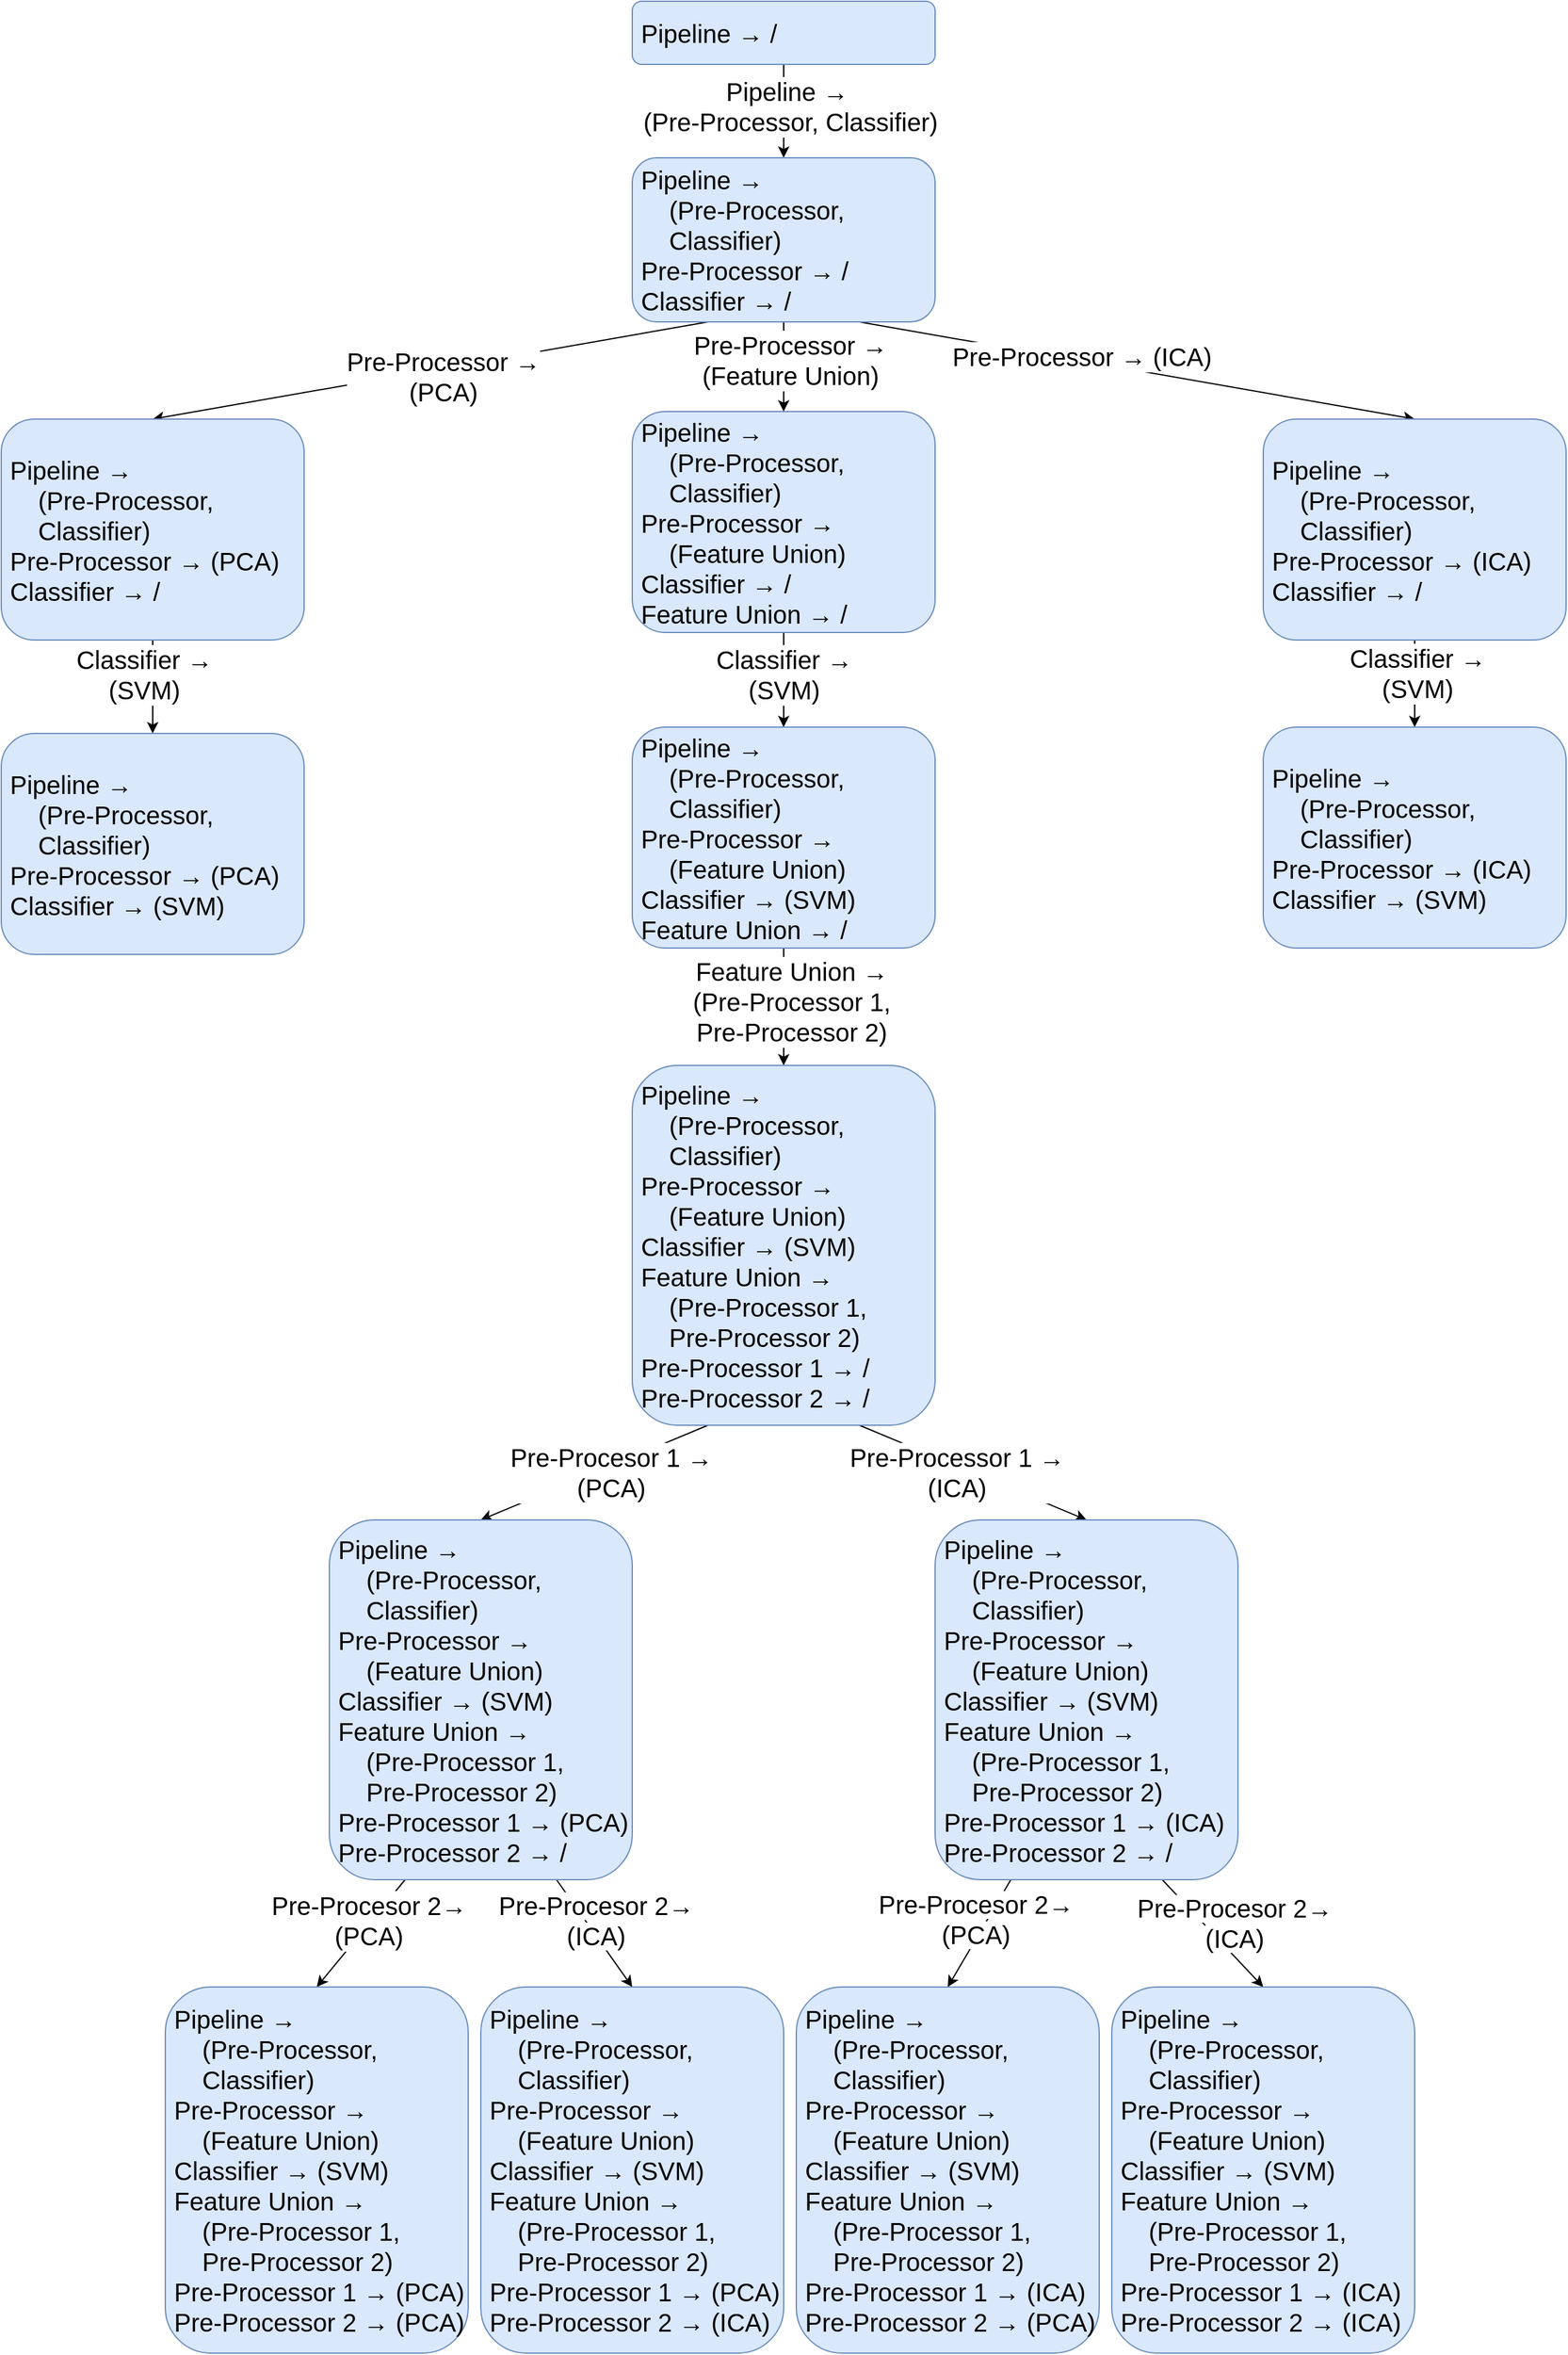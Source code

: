 <mxfile version="12.9.9" type="device"><diagram id="53vPFdMtruMUiLtOw7fG" name="Page-1"><mxGraphModel dx="2300" dy="2539" grid="1" gridSize="10" guides="1" tooltips="1" connect="1" arrows="1" fold="1" page="1" pageScale="1" pageWidth="827" pageHeight="1169" math="0" shadow="0"><root><mxCell id="0"/><mxCell id="1" parent="0"/><mxCell id="TK3moTViW3JXPIHCLpoU-4" style="edgeStyle=orthogonalEdgeStyle;rounded=0;orthogonalLoop=1;jettySize=auto;html=1;exitX=0.5;exitY=1;exitDx=0;exitDy=0;entryX=0.5;entryY=0;entryDx=0;entryDy=0;fontSize=20;" parent="1" source="TK3moTViW3JXPIHCLpoU-1" target="TK3moTViW3JXPIHCLpoU-3" edge="1"><mxGeometry relative="1" as="geometry"/></mxCell><mxCell id="TK3moTViW3JXPIHCLpoU-5" value="Pipeline&amp;nbsp;→&amp;nbsp;&lt;br style=&quot;font-size: 20px&quot;&gt;(Pre-Processor, Classifier)" style="text;html=1;align=center;verticalAlign=middle;resizable=0;points=[];labelBackgroundColor=#ffffff;fontSize=20;" parent="TK3moTViW3JXPIHCLpoU-4" vertex="1" connectable="0"><mxGeometry x="-0.218" y="-1" relative="1" as="geometry"><mxPoint x="6" y="3.33" as="offset"/></mxGeometry></mxCell><mxCell id="TK3moTViW3JXPIHCLpoU-1" value="Pipeline&amp;nbsp;→ /" style="rounded=1;whiteSpace=wrap;html=1;align=left;spacingLeft=5;fillColor=#dae8fc;strokeColor=#6c8ebf;fontSize=20;" parent="1" vertex="1"><mxGeometry x="720" y="-694" width="240" height="50" as="geometry"/></mxCell><mxCell id="TK3moTViW3JXPIHCLpoU-10" style="rounded=0;orthogonalLoop=1;jettySize=auto;html=1;exitX=0.75;exitY=1;exitDx=0;exitDy=0;entryX=0.5;entryY=0;entryDx=0;entryDy=0;fontSize=20;" parent="1" source="TK3moTViW3JXPIHCLpoU-3" target="TK3moTViW3JXPIHCLpoU-8" edge="1"><mxGeometry relative="1" as="geometry"/></mxCell><mxCell id="TK3moTViW3JXPIHCLpoU-13" value="Pre-Processor&amp;nbsp;→ (ICA)" style="text;html=1;align=center;verticalAlign=middle;resizable=0;points=[];labelBackgroundColor=#ffffff;fontSize=20;" parent="TK3moTViW3JXPIHCLpoU-10" vertex="1" connectable="0"><mxGeometry x="-0.205" y="4" relative="1" as="geometry"><mxPoint as="offset"/></mxGeometry></mxCell><mxCell id="TK3moTViW3JXPIHCLpoU-11" style="edgeStyle=none;rounded=0;orthogonalLoop=1;jettySize=auto;html=1;entryX=0.5;entryY=0;entryDx=0;entryDy=0;exitX=0.25;exitY=1;exitDx=0;exitDy=0;fontSize=20;" parent="1" source="TK3moTViW3JXPIHCLpoU-3" target="TK3moTViW3JXPIHCLpoU-7" edge="1"><mxGeometry relative="1" as="geometry"><mxPoint x="530" y="470" as="sourcePoint"/></mxGeometry></mxCell><mxCell id="TK3moTViW3JXPIHCLpoU-15" value="Pre-Processor&amp;nbsp;→&lt;br style=&quot;font-size: 20px;&quot;&gt;(PCA)" style="text;html=1;align=center;verticalAlign=middle;resizable=0;points=[];labelBackgroundColor=#ffffff;fontSize=20;" parent="TK3moTViW3JXPIHCLpoU-11" vertex="1" connectable="0"><mxGeometry x="-0.269" relative="1" as="geometry"><mxPoint x="-48.7" y="14.34" as="offset"/></mxGeometry></mxCell><mxCell id="TK3moTViW3JXPIHCLpoU-12" style="edgeStyle=none;rounded=0;orthogonalLoop=1;jettySize=auto;html=1;exitX=0.5;exitY=1;exitDx=0;exitDy=0;entryX=0.5;entryY=0;entryDx=0;entryDy=0;fontSize=20;" parent="1" source="TK3moTViW3JXPIHCLpoU-3" target="TK3moTViW3JXPIHCLpoU-9" edge="1"><mxGeometry relative="1" as="geometry"/></mxCell><mxCell id="TK3moTViW3JXPIHCLpoU-14" value="Pre-Processor&amp;nbsp;→&lt;br style=&quot;font-size: 20px;&quot;&gt;(Feature Union)" style="text;html=1;align=center;verticalAlign=middle;resizable=0;points=[];labelBackgroundColor=#ffffff;fontSize=20;" parent="TK3moTViW3JXPIHCLpoU-12" vertex="1" connectable="0"><mxGeometry x="-0.155" relative="1" as="geometry"><mxPoint x="5" as="offset"/></mxGeometry></mxCell><mxCell id="TK3moTViW3JXPIHCLpoU-3" value="Pipeline&amp;nbsp;→&lt;br&gt;&amp;nbsp; &amp;nbsp; (Pre-Processor,&lt;br&gt;&amp;nbsp; &amp;nbsp; Classifier)&lt;br style=&quot;font-size: 20px&quot;&gt;Pre-Processor → /&lt;br style=&quot;font-size: 20px&quot;&gt;Classifier&amp;nbsp;→ /" style="rounded=1;whiteSpace=wrap;html=1;align=left;spacingLeft=5;fillColor=#dae8fc;strokeColor=#6c8ebf;fontSize=20;" parent="1" vertex="1"><mxGeometry x="720" y="-570" width="240" height="130" as="geometry"/></mxCell><mxCell id="TK3moTViW3JXPIHCLpoU-32" style="edgeStyle=none;rounded=0;orthogonalLoop=1;jettySize=auto;html=1;exitX=0.5;exitY=1;exitDx=0;exitDy=0;entryX=0.5;entryY=0;entryDx=0;entryDy=0;fontSize=20;" parent="1" source="TK3moTViW3JXPIHCLpoU-7" target="TK3moTViW3JXPIHCLpoU-27" edge="1"><mxGeometry relative="1" as="geometry"/></mxCell><mxCell id="TK3moTViW3JXPIHCLpoU-37" value="Classifier&amp;nbsp;→&lt;br style=&quot;font-size: 20px;&quot;&gt;(SVM)" style="text;html=1;align=center;verticalAlign=middle;resizable=0;points=[];labelBackgroundColor=#ffffff;fontSize=20;" parent="TK3moTViW3JXPIHCLpoU-32" vertex="1" connectable="0"><mxGeometry x="-0.314" y="5" relative="1" as="geometry"><mxPoint x="-11.76" y="1.66" as="offset"/></mxGeometry></mxCell><mxCell id="TK3moTViW3JXPIHCLpoU-7" value="Pipeline&amp;nbsp;→&lt;br&gt;&amp;nbsp; &amp;nbsp; (Pre-Processor,&lt;br&gt;&amp;nbsp; &amp;nbsp; Classifier)&lt;br&gt;Pre-Processor → (PCA)&lt;br&gt;Classifier&amp;nbsp;→ /" style="rounded=1;whiteSpace=wrap;html=1;align=left;spacingLeft=5;fillColor=#dae8fc;strokeColor=#6c8ebf;fontSize=20;" parent="1" vertex="1"><mxGeometry x="220" y="-363" width="240" height="175" as="geometry"/></mxCell><mxCell id="TK3moTViW3JXPIHCLpoU-19" style="edgeStyle=none;rounded=0;orthogonalLoop=1;jettySize=auto;html=1;exitX=0.5;exitY=1;exitDx=0;exitDy=0;entryX=0.5;entryY=0;entryDx=0;entryDy=0;fontSize=20;" parent="1" source="TK3moTViW3JXPIHCLpoU-8" target="TK3moTViW3JXPIHCLpoU-17" edge="1"><mxGeometry relative="1" as="geometry"/></mxCell><mxCell id="TK3moTViW3JXPIHCLpoU-22" value="Classifier&amp;nbsp;→&lt;br style=&quot;font-size: 20px;&quot;&gt;(SVM)" style="text;html=1;align=center;verticalAlign=middle;resizable=0;points=[];labelBackgroundColor=#ffffff;fontSize=20;" parent="TK3moTViW3JXPIHCLpoU-19" vertex="1" connectable="0"><mxGeometry x="-0.256" y="2" relative="1" as="geometry"><mxPoint as="offset"/></mxGeometry></mxCell><mxCell id="TK3moTViW3JXPIHCLpoU-8" value="Pipeline&amp;nbsp;→&lt;br&gt;&amp;nbsp; &amp;nbsp; (Pre-Processor,&lt;br&gt;&amp;nbsp; &amp;nbsp; Classifier)&lt;br&gt;Pre-Processor → (ICA)&lt;br&gt;Classifier&amp;nbsp;→ /" style="rounded=1;whiteSpace=wrap;html=1;align=left;spacingLeft=5;fillColor=#dae8fc;strokeColor=#6c8ebf;fontSize=20;" parent="1" vertex="1"><mxGeometry x="1220" y="-363" width="240" height="175" as="geometry"/></mxCell><mxCell id="TK3moTViW3JXPIHCLpoU-30" style="edgeStyle=none;rounded=0;orthogonalLoop=1;jettySize=auto;html=1;exitX=0.5;exitY=1;exitDx=0;exitDy=0;entryX=0.5;entryY=0;entryDx=0;entryDy=0;fontSize=20;" parent="1" source="TK3moTViW3JXPIHCLpoU-9" target="TK3moTViW3JXPIHCLpoU-25" edge="1"><mxGeometry relative="1" as="geometry"/></mxCell><mxCell id="TK3moTViW3JXPIHCLpoU-34" value="Classifier&amp;nbsp;→&lt;br style=&quot;font-size: 20px;&quot;&gt;(SVM)" style="text;html=1;align=center;verticalAlign=middle;resizable=0;points=[];labelBackgroundColor=#ffffff;fontSize=20;" parent="TK3moTViW3JXPIHCLpoU-30" vertex="1" connectable="0"><mxGeometry x="-0.405" relative="1" as="geometry"><mxPoint y="10.29" as="offset"/></mxGeometry></mxCell><mxCell id="TK3moTViW3JXPIHCLpoU-9" value="Pipeline&amp;nbsp;→ &lt;br&gt;&amp;nbsp; &amp;nbsp; (Pre-Processor,&lt;br&gt;&amp;nbsp; &amp;nbsp; Classifier)&lt;br style=&quot;font-size: 20px&quot;&gt;Pre-Processor →&lt;br&gt;&amp;nbsp; &amp;nbsp; (Feature Union)&lt;br style=&quot;font-size: 20px&quot;&gt;Classifier&amp;nbsp;→ /&lt;br style=&quot;font-size: 20px&quot;&gt;Feature Union&amp;nbsp;→ /" style="rounded=1;whiteSpace=wrap;html=1;align=left;spacingLeft=5;fillColor=#dae8fc;strokeColor=#6c8ebf;fontSize=20;" parent="1" vertex="1"><mxGeometry x="720" y="-369" width="240" height="175" as="geometry"/></mxCell><mxCell id="TK3moTViW3JXPIHCLpoU-17" value="Pipeline&amp;nbsp;→&lt;br&gt;&amp;nbsp; &amp;nbsp; (Pre-Processor,&lt;br&gt;&amp;nbsp; &amp;nbsp; Classifier)&lt;br&gt;Pre-Processor → (ICA)&lt;br&gt;Classifier&amp;nbsp;→ (SVM)" style="rounded=1;whiteSpace=wrap;html=1;align=left;spacingLeft=5;fillColor=#dae8fc;strokeColor=#6c8ebf;fontSize=20;" parent="1" vertex="1"><mxGeometry x="1220" y="-119" width="240" height="175" as="geometry"/></mxCell><mxCell id="TK3moTViW3JXPIHCLpoU-41" style="edgeStyle=none;rounded=0;orthogonalLoop=1;jettySize=auto;html=1;exitX=0.5;exitY=1;exitDx=0;exitDy=0;entryX=0.5;entryY=0;entryDx=0;entryDy=0;fontSize=20;" parent="1" source="TK3moTViW3JXPIHCLpoU-25" target="TK3moTViW3JXPIHCLpoU-38" edge="1"><mxGeometry relative="1" as="geometry"><mxPoint x="715" y="100" as="sourcePoint"/></mxGeometry></mxCell><mxCell id="TK3moTViW3JXPIHCLpoU-43" value="Feature Union&amp;nbsp;→&lt;br style=&quot;font-size: 20px&quot;&gt;(Pre-Processor 1,&lt;br style=&quot;font-size: 20px&quot;&gt;Pre-Processor 2)" style="text;html=1;align=center;verticalAlign=middle;resizable=0;points=[];labelBackgroundColor=#ffffff;fontSize=20;" parent="TK3moTViW3JXPIHCLpoU-41" vertex="1" connectable="0"><mxGeometry x="-0.663" y="2" relative="1" as="geometry"><mxPoint x="3.5" y="26.67" as="offset"/></mxGeometry></mxCell><mxCell id="TK3moTViW3JXPIHCLpoU-25" value="Pipeline&amp;nbsp;→&lt;br&gt;&amp;nbsp; &amp;nbsp; (Pre-Processor,&lt;br&gt;&amp;nbsp; &amp;nbsp; Classifier)&lt;br style=&quot;font-size: 20px&quot;&gt;Pre-Processor →&lt;br&gt;&amp;nbsp; &amp;nbsp; (Feature Union)&lt;br style=&quot;font-size: 20px&quot;&gt;Classifier&amp;nbsp;→ (SVM)&lt;br style=&quot;font-size: 20px&quot;&gt;Feature Union&amp;nbsp;→ /" style="rounded=1;whiteSpace=wrap;html=1;align=left;spacingLeft=5;fillColor=#dae8fc;strokeColor=#6c8ebf;fontSize=20;" parent="1" vertex="1"><mxGeometry x="720" y="-119" width="240" height="175" as="geometry"/></mxCell><mxCell id="TK3moTViW3JXPIHCLpoU-27" value="Pipeline&amp;nbsp;→&lt;br&gt;&amp;nbsp; &amp;nbsp; (Pre-Processor,&lt;br&gt;&amp;nbsp; &amp;nbsp; Classifier)&lt;br&gt;Pre-Processor → (PCA)&lt;br&gt;Classifier&amp;nbsp;→ (SVM)" style="rounded=1;whiteSpace=wrap;html=1;align=left;spacingLeft=5;fillColor=#dae8fc;strokeColor=#6c8ebf;fontSize=20;" parent="1" vertex="1"><mxGeometry x="220" y="-114" width="240" height="175" as="geometry"/></mxCell><mxCell id="TK3moTViW3JXPIHCLpoU-51" style="edgeStyle=none;rounded=0;orthogonalLoop=1;jettySize=auto;html=1;exitX=0.25;exitY=1;exitDx=0;exitDy=0;entryX=0.5;entryY=0;entryDx=0;entryDy=0;fontSize=20;" parent="1" source="TK3moTViW3JXPIHCLpoU-38" target="TK3moTViW3JXPIHCLpoU-45" edge="1"><mxGeometry relative="1" as="geometry"><mxPoint x="780" y="583.3" as="sourcePoint"/></mxGeometry></mxCell><mxCell id="TK3moTViW3JXPIHCLpoU-55" value="Pre-Procesor 1 →&lt;br style=&quot;font-size: 20px&quot;&gt;(PCA)" style="text;html=1;align=center;verticalAlign=middle;resizable=0;points=[];labelBackgroundColor=#ffffff;fontSize=20;" parent="TK3moTViW3JXPIHCLpoU-51" vertex="1" connectable="0"><mxGeometry x="-0.251" y="-1" relative="1" as="geometry"><mxPoint x="-9.15" y="9.37" as="offset"/></mxGeometry></mxCell><mxCell id="TK3moTViW3JXPIHCLpoU-52" style="edgeStyle=none;rounded=0;orthogonalLoop=1;jettySize=auto;html=1;exitX=0.75;exitY=1;exitDx=0;exitDy=0;entryX=0.5;entryY=0;entryDx=0;entryDy=0;fontSize=20;" parent="1" source="TK3moTViW3JXPIHCLpoU-38" target="TK3moTViW3JXPIHCLpoU-46" edge="1"><mxGeometry relative="1" as="geometry"><mxPoint x="900" y="583.3" as="sourcePoint"/></mxGeometry></mxCell><mxCell id="TK3moTViW3JXPIHCLpoU-56" value="Pre-Processor 1 →&lt;br style=&quot;font-size: 20px&quot;&gt;(ICA)" style="text;html=1;align=center;verticalAlign=middle;resizable=0;points=[];labelBackgroundColor=#ffffff;fontSize=20;" parent="TK3moTViW3JXPIHCLpoU-52" vertex="1" connectable="0"><mxGeometry x="-0.248" y="3" relative="1" as="geometry"><mxPoint x="8.13" y="11.09" as="offset"/></mxGeometry></mxCell><mxCell id="TK3moTViW3JXPIHCLpoU-38" value="Pipeline&amp;nbsp;→&lt;br&gt;&amp;nbsp; &amp;nbsp; (Pre-Processor,&lt;br&gt;&amp;nbsp; &amp;nbsp; Classifier)&lt;br style=&quot;font-size: 20px&quot;&gt;Pre-Processor →&lt;br&gt;&amp;nbsp; &amp;nbsp; (Feature Union)&lt;br style=&quot;font-size: 20px&quot;&gt;Classifier&amp;nbsp;→ (SVM)&lt;br style=&quot;font-size: 20px&quot;&gt;Feature Union →&lt;br&gt;&amp;nbsp; &amp;nbsp; (Pre-Processor 1,&lt;br&gt;&amp;nbsp; &amp;nbsp; Pre-Processor 2)&lt;br style=&quot;font-size: 20px&quot;&gt;Pre-Processor 1 → /&lt;br style=&quot;font-size: 20px&quot;&gt;Pre-Processor 2 → /" style="rounded=1;whiteSpace=wrap;html=1;align=left;spacingLeft=5;fillColor=#dae8fc;strokeColor=#6c8ebf;fontSize=20;" parent="1" vertex="1"><mxGeometry x="720" y="149" width="240" height="285" as="geometry"/></mxCell><mxCell id="TK3moTViW3JXPIHCLpoU-69" style="edgeStyle=none;rounded=0;orthogonalLoop=1;jettySize=auto;html=1;exitX=0.25;exitY=1;exitDx=0;exitDy=0;entryX=0.5;entryY=0;entryDx=0;entryDy=0;fontSize=20;" parent="1" source="TK3moTViW3JXPIHCLpoU-45" target="TK3moTViW3JXPIHCLpoU-63" edge="1"><mxGeometry relative="1" as="geometry"><mxPoint x="533.5" y="1069.0" as="sourcePoint"/></mxGeometry></mxCell><mxCell id="TK3moTViW3JXPIHCLpoU-77" value="Pre-Procesor 2→&lt;br&gt;(PCA)" style="text;html=1;align=center;verticalAlign=middle;resizable=0;points=[];labelBackgroundColor=#ffffff;fontSize=20;" parent="TK3moTViW3JXPIHCLpoU-69" vertex="1" connectable="0"><mxGeometry x="-0.437" y="1" relative="1" as="geometry"><mxPoint x="-10.52" y="7.17" as="offset"/></mxGeometry></mxCell><mxCell id="TK3moTViW3JXPIHCLpoU-70" style="edgeStyle=none;rounded=0;orthogonalLoop=1;jettySize=auto;html=1;exitX=0.75;exitY=1;exitDx=0;exitDy=0;entryX=0.5;entryY=0;entryDx=0;entryDy=0;fontSize=20;" parent="1" source="TK3moTViW3JXPIHCLpoU-45" target="TK3moTViW3JXPIHCLpoU-64" edge="1"><mxGeometry relative="1" as="geometry"><mxPoint x="653.5" y="1069.0" as="sourcePoint"/></mxGeometry></mxCell><mxCell id="TK3moTViW3JXPIHCLpoU-78" value="&lt;span style=&quot;background-color: rgb(255 , 255 , 255)&quot;&gt;Pre-Procesor 2→&lt;/span&gt;&lt;br&gt;&lt;span style=&quot;background-color: rgb(255 , 255 , 255)&quot;&gt;(ICA)&lt;/span&gt;" style="text;html=1;align=center;verticalAlign=middle;resizable=0;points=[];fontSize=20;" parent="TK3moTViW3JXPIHCLpoU-70" vertex="1" connectable="0"><mxGeometry x="-0.418" y="-2" relative="1" as="geometry"><mxPoint x="15.05" y="5.57" as="offset"/></mxGeometry></mxCell><mxCell id="TK3moTViW3JXPIHCLpoU-45" value="Pipeline&amp;nbsp;→&lt;br&gt;&amp;nbsp; &amp;nbsp; (Pre-Processor,&lt;br&gt;&amp;nbsp; &amp;nbsp; Classifier)&lt;br&gt;Pre-Processor →&lt;br&gt;&amp;nbsp; &amp;nbsp; (Feature Union)&lt;br&gt;Classifier&amp;nbsp;→ (SVM)&lt;br&gt;Feature Union →&lt;br&gt;&amp;nbsp; &amp;nbsp; (Pre-Processor 1,&lt;br&gt;&amp;nbsp; &amp;nbsp; Pre-Processor 2)&lt;br&gt;Pre-Processor 1 → (PCA)&lt;br&gt;Pre-Processor 2 → /" style="rounded=1;whiteSpace=wrap;html=1;align=left;spacingLeft=5;fillColor=#dae8fc;strokeColor=#6c8ebf;fontSize=20;" parent="1" vertex="1"><mxGeometry x="480" y="509" width="240" height="285" as="geometry"/></mxCell><mxCell id="TK3moTViW3JXPIHCLpoU-71" style="edgeStyle=none;rounded=0;orthogonalLoop=1;jettySize=auto;html=1;exitX=0.25;exitY=1;exitDx=0;exitDy=0;entryX=0.5;entryY=0;entryDx=0;entryDy=0;fontSize=20;" parent="1" source="TK3moTViW3JXPIHCLpoU-46" target="TK3moTViW3JXPIHCLpoU-60" edge="1"><mxGeometry relative="1" as="geometry"><mxPoint x="1026.5" y="1069.0" as="sourcePoint"/></mxGeometry></mxCell><mxCell id="TK3moTViW3JXPIHCLpoU-82" value="&lt;span style=&quot;background-color: rgb(255 , 255 , 255)&quot;&gt;Pre-Procesor 2→&lt;/span&gt;&lt;br&gt;&lt;span style=&quot;background-color: rgb(255 , 255 , 255)&quot;&gt;(PCA)&lt;/span&gt;" style="text;html=1;align=center;verticalAlign=middle;resizable=0;points=[];fontSize=20;" parent="TK3moTViW3JXPIHCLpoU-71" vertex="1" connectable="0"><mxGeometry x="-0.346" y="-2" relative="1" as="geometry"><mxPoint x="-9.83" y="4.65" as="offset"/></mxGeometry></mxCell><mxCell id="TK3moTViW3JXPIHCLpoU-72" style="edgeStyle=none;rounded=0;orthogonalLoop=1;jettySize=auto;html=1;exitX=0.75;exitY=1;exitDx=0;exitDy=0;entryX=0.5;entryY=0;entryDx=0;entryDy=0;fontSize=20;" parent="1" source="TK3moTViW3JXPIHCLpoU-46" target="TK3moTViW3JXPIHCLpoU-61" edge="1"><mxGeometry relative="1" as="geometry"><mxPoint x="1146.5" y="1069.0" as="sourcePoint"/></mxGeometry></mxCell><mxCell id="TK3moTViW3JXPIHCLpoU-79" value="&lt;span style=&quot;background-color: rgb(255 , 255 , 255)&quot;&gt;Pre-Procesor 2→&lt;/span&gt;&lt;br&gt;&lt;span style=&quot;background-color: rgb(255 , 255 , 255)&quot;&gt;(ICA)&lt;/span&gt;" style="text;html=1;align=center;verticalAlign=middle;resizable=0;points=[];fontSize=20;" parent="TK3moTViW3JXPIHCLpoU-72" vertex="1" connectable="0"><mxGeometry x="-0.434" y="-3" relative="1" as="geometry"><mxPoint x="35.95" y="7.56" as="offset"/></mxGeometry></mxCell><mxCell id="TK3moTViW3JXPIHCLpoU-46" value="Pipeline&amp;nbsp;→&lt;br&gt;&amp;nbsp; &amp;nbsp; (Pre-Processor,&lt;br&gt;&amp;nbsp; &amp;nbsp; Classifier)&lt;br&gt;Pre-Processor →&lt;br&gt;&amp;nbsp; &amp;nbsp; (Feature Union)&lt;br&gt;Classifier&amp;nbsp;→ (SVM)&lt;br&gt;Feature Union →&lt;br&gt;&amp;nbsp; &amp;nbsp; (Pre-Processor 1,&lt;br&gt;&amp;nbsp; &amp;nbsp; Pre-Processor 2)&lt;br&gt;Pre-Processor 1 → (ICA)&lt;br&gt;Pre-Processor 2 → /" style="rounded=1;whiteSpace=wrap;html=1;align=left;spacingLeft=5;fillColor=#dae8fc;strokeColor=#6c8ebf;fontSize=20;" parent="1" vertex="1"><mxGeometry x="960" y="509" width="240" height="285" as="geometry"/></mxCell><mxCell id="TK3moTViW3JXPIHCLpoU-60" value="Pipeline&amp;nbsp;→&lt;br&gt;&amp;nbsp; &amp;nbsp; (Pre-Processor,&lt;br&gt;&amp;nbsp; &amp;nbsp; Classifier)&lt;br&gt;Pre-Processor →&lt;br&gt;&amp;nbsp; &amp;nbsp; (Feature Union)&lt;br&gt;Classifier&amp;nbsp;→ (SVM)&lt;br&gt;Feature Union →&lt;br&gt;&amp;nbsp; &amp;nbsp; (Pre-Processor 1,&lt;br&gt;&amp;nbsp; &amp;nbsp; Pre-Processor 2)&lt;br&gt;Pre-Processor 1 → (ICA)&lt;br&gt;Pre-Processor 2 → (PCA)" style="rounded=1;whiteSpace=wrap;html=1;align=left;spacingLeft=5;fillColor=#dae8fc;strokeColor=#6c8ebf;fontSize=20;" parent="1" vertex="1"><mxGeometry x="850" y="879" width="240" height="290" as="geometry"/></mxCell><mxCell id="TK3moTViW3JXPIHCLpoU-61" value="Pipeline&amp;nbsp;→&lt;br&gt;&amp;nbsp; &amp;nbsp; (Pre-Processor,&lt;br&gt;&amp;nbsp; &amp;nbsp; Classifier)&lt;br&gt;Pre-Processor →&lt;br&gt;&amp;nbsp; &amp;nbsp; (Feature Union)&lt;br&gt;Classifier&amp;nbsp;→ (SVM)&lt;br&gt;Feature Union →&lt;br&gt;&amp;nbsp; &amp;nbsp; (Pre-Processor 1,&lt;br&gt;&amp;nbsp; &amp;nbsp; Pre-Processor 2)&lt;br&gt;Pre-Processor 1 → (ICA)&lt;br&gt;Pre-Processor 2 → (ICA)" style="rounded=1;whiteSpace=wrap;html=1;align=left;spacingLeft=5;fillColor=#dae8fc;strokeColor=#6c8ebf;fontSize=20;" parent="1" vertex="1"><mxGeometry x="1100" y="879" width="240" height="290" as="geometry"/></mxCell><mxCell id="TK3moTViW3JXPIHCLpoU-63" value="Pipeline&amp;nbsp;→&lt;br&gt;&amp;nbsp; &amp;nbsp; (Pre-Processor,&lt;br&gt;&amp;nbsp; &amp;nbsp; Classifier)&lt;br&gt;Pre-Processor →&lt;br&gt;&amp;nbsp; &amp;nbsp; (Feature Union)&lt;br&gt;Classifier&amp;nbsp;→ (SVM)&lt;br&gt;Feature Union →&lt;br&gt;&amp;nbsp; &amp;nbsp; (Pre-Processor 1,&lt;br&gt;&amp;nbsp; &amp;nbsp; Pre-Processor 2)&lt;br&gt;Pre-Processor 1 → (PCA)&lt;br&gt;Pre-Processor 2 → (PCA)" style="rounded=1;whiteSpace=wrap;html=1;align=left;spacingLeft=5;fillColor=#dae8fc;strokeColor=#6c8ebf;fontSize=20;" parent="1" vertex="1"><mxGeometry x="350" y="879" width="240" height="290" as="geometry"/></mxCell><mxCell id="TK3moTViW3JXPIHCLpoU-64" value="Pipeline&amp;nbsp;→&lt;br&gt;&amp;nbsp; &amp;nbsp; (Pre-Processor,&lt;br&gt;&amp;nbsp; &amp;nbsp; Classifier)&lt;br&gt;Pre-Processor →&lt;br&gt;&amp;nbsp; &amp;nbsp; (Feature Union)&lt;br&gt;Classifier&amp;nbsp;→ (SVM)&lt;br&gt;Feature Union →&lt;br&gt;&amp;nbsp; &amp;nbsp; (Pre-Processor 1,&lt;br&gt;&amp;nbsp; &amp;nbsp; Pre-Processor 2)&lt;br&gt;Pre-Processor 1 → (PCA)&lt;br&gt;Pre-Processor 2 → (ICA)" style="rounded=1;whiteSpace=wrap;html=1;align=left;spacingLeft=5;fillColor=#dae8fc;strokeColor=#6c8ebf;fontSize=20;" parent="1" vertex="1"><mxGeometry x="600" y="879" width="240" height="290" as="geometry"/></mxCell></root></mxGraphModel></diagram></mxfile>